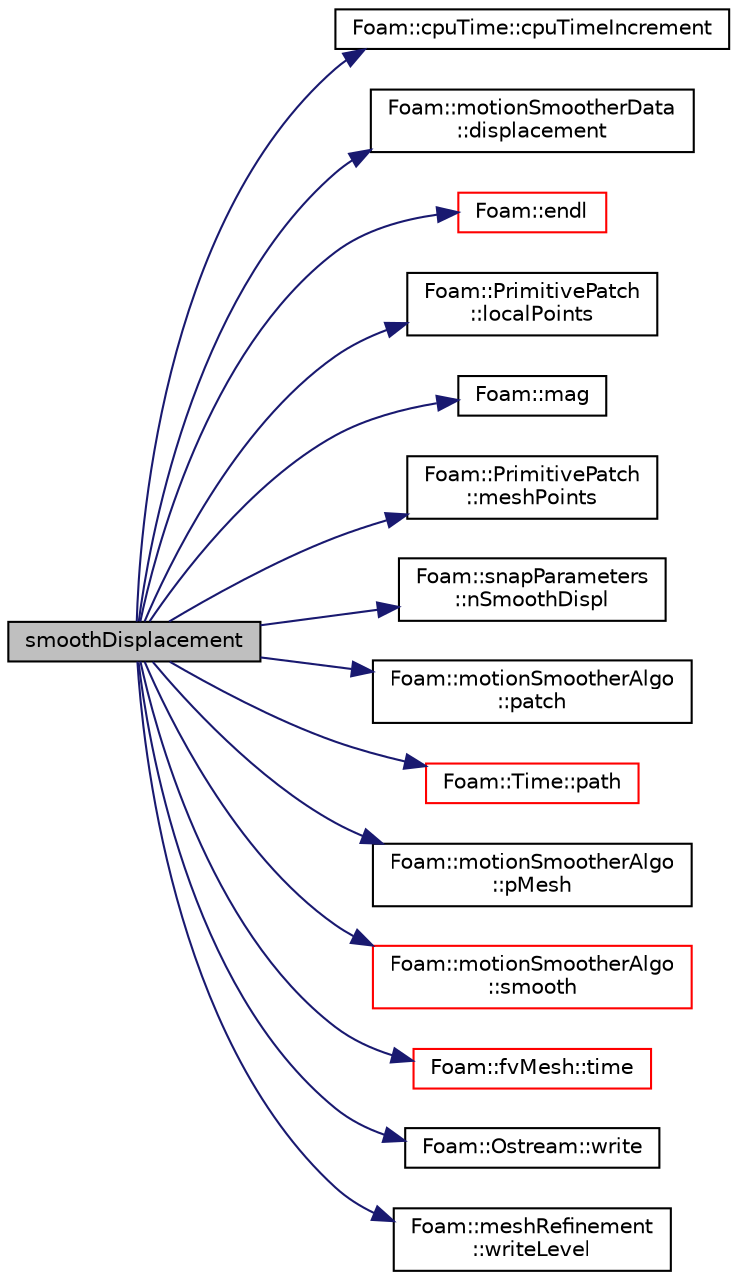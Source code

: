 digraph "smoothDisplacement"
{
  bgcolor="transparent";
  edge [fontname="Helvetica",fontsize="10",labelfontname="Helvetica",labelfontsize="10"];
  node [fontname="Helvetica",fontsize="10",shape=record];
  rankdir="LR";
  Node1 [label="smoothDisplacement",height=0.2,width=0.4,color="black", fillcolor="grey75", style="filled", fontcolor="black"];
  Node1 -> Node2 [color="midnightblue",fontsize="10",style="solid",fontname="Helvetica"];
  Node2 [label="Foam::cpuTime::cpuTimeIncrement",height=0.2,width=0.4,color="black",URL="$a00432.html#a43eed4a8935c988474b2232d55ada013",tooltip="Return CPU time (in seconds) since last call to cpuTimeIncrement() "];
  Node1 -> Node3 [color="midnightblue",fontsize="10",style="solid",fontname="Helvetica"];
  Node3 [label="Foam::motionSmootherData\l::displacement",height=0.2,width=0.4,color="black",URL="$a01531.html#a385ef78c10bfc635b81bec6ef42e051b",tooltip="Reference to displacement field. "];
  Node1 -> Node4 [color="midnightblue",fontsize="10",style="solid",fontname="Helvetica"];
  Node4 [label="Foam::endl",height=0.2,width=0.4,color="red",URL="$a10725.html#a2db8fe02a0d3909e9351bb4275b23ce4",tooltip="Add newline and flush stream. "];
  Node1 -> Node5 [color="midnightblue",fontsize="10",style="solid",fontname="Helvetica"];
  Node5 [label="Foam::PrimitivePatch\l::localPoints",height=0.2,width=0.4,color="black",URL="$a01970.html#a180aa335ba66b3224df33de8eb29b3bf",tooltip="Return pointField of points in patch. "];
  Node1 -> Node6 [color="midnightblue",fontsize="10",style="solid",fontname="Helvetica"];
  Node6 [label="Foam::mag",height=0.2,width=0.4,color="black",URL="$a10725.html#a929da2a3fdcf3dacbbe0487d3a330dae"];
  Node1 -> Node7 [color="midnightblue",fontsize="10",style="solid",fontname="Helvetica"];
  Node7 [label="Foam::PrimitivePatch\l::meshPoints",height=0.2,width=0.4,color="black",URL="$a01970.html#ae4935f85c38392518565dd7c666e3caf",tooltip="Return labelList of mesh points in patch. They are constructed. "];
  Node1 -> Node8 [color="midnightblue",fontsize="10",style="solid",fontname="Helvetica"];
  Node8 [label="Foam::snapParameters\l::nSmoothDispl",height=0.2,width=0.4,color="black",URL="$a02359.html#a88fbdd392b9ec7fd9d01ae9a711ce377",tooltip="Number of mesh displacement smoothing iterations. "];
  Node1 -> Node9 [color="midnightblue",fontsize="10",style="solid",fontname="Helvetica"];
  Node9 [label="Foam::motionSmootherAlgo\l::patch",height=0.2,width=0.4,color="black",URL="$a01530.html#a1ff8b2fdb3637d00594b64bf4d72b51d",tooltip="Reference to patch. "];
  Node1 -> Node10 [color="midnightblue",fontsize="10",style="solid",fontname="Helvetica"];
  Node10 [label="Foam::Time::path",height=0.2,width=0.4,color="red",URL="$a02606.html#a2db7691b348697844893a04d3110e3d5",tooltip="Return path. "];
  Node1 -> Node11 [color="midnightblue",fontsize="10",style="solid",fontname="Helvetica"];
  Node11 [label="Foam::motionSmootherAlgo\l::pMesh",height=0.2,width=0.4,color="black",URL="$a01530.html#a247c921b4ad363c07bfd982f5530be51",tooltip="Reference to pointMesh. "];
  Node1 -> Node12 [color="midnightblue",fontsize="10",style="solid",fontname="Helvetica"];
  Node12 [label="Foam::motionSmootherAlgo\l::smooth",height=0.2,width=0.4,color="red",URL="$a01530.html#a60acd8fcdd8b72d3644136b7723a08c0",tooltip="Fully explicit smoothing of fields (not positions) "];
  Node1 -> Node13 [color="midnightblue",fontsize="10",style="solid",fontname="Helvetica"];
  Node13 [label="Foam::fvMesh::time",height=0.2,width=0.4,color="red",URL="$a00876.html#a48fcf6de2789aff6b430b5fc1a05693f",tooltip="Return the top-level database. "];
  Node1 -> Node14 [color="midnightblue",fontsize="10",style="solid",fontname="Helvetica"];
  Node14 [label="Foam::Ostream::write",height=0.2,width=0.4,color="black",URL="$a01736.html#a81a19ad9e4098b4701cc8bab9a59d78b",tooltip="Write next token to stream. "];
  Node1 -> Node15 [color="midnightblue",fontsize="10",style="solid",fontname="Helvetica"];
  Node15 [label="Foam::meshRefinement\l::writeLevel",height=0.2,width=0.4,color="black",URL="$a01469.html#aeffc4049f055c08fd23bede34d7a1d0b",tooltip="Get/set write level. "];
}
